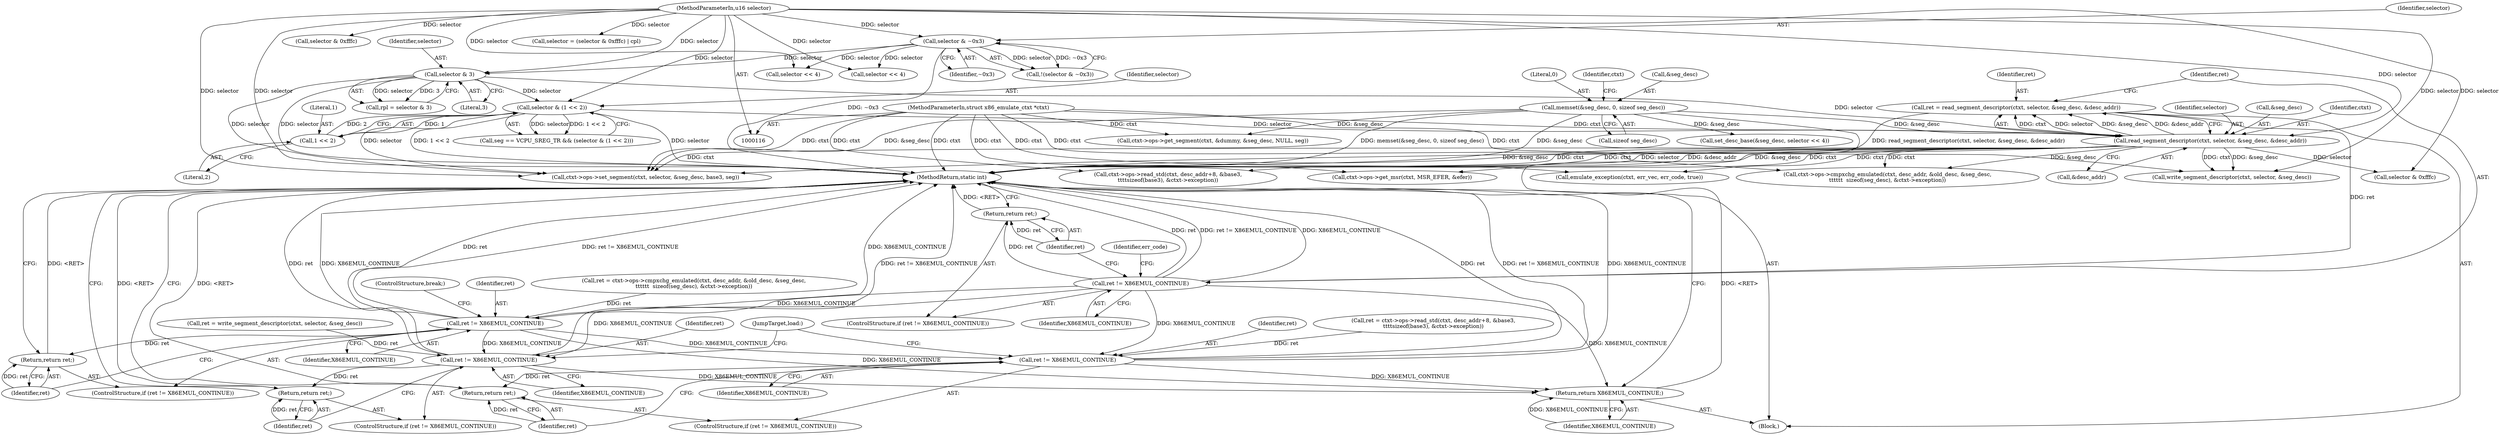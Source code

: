 digraph "0_linux_d1442d85cc30ea75f7d399474ca738e0bc96f715@API" {
"1000264" [label="(Call,ret = read_segment_descriptor(ctxt, selector, &seg_desc, &desc_addr))"];
"1000266" [label="(Call,read_segment_descriptor(ctxt, selector, &seg_desc, &desc_addr))"];
"1000117" [label="(MethodParameterIn,struct x86_emulate_ctxt *ctxt)"];
"1000222" [label="(Call,selector & 3)"];
"1000139" [label="(Call,selector & ~0x3)"];
"1000118" [label="(MethodParameterIn,u16 selector)"];
"1000255" [label="(Call,selector & (1 << 2))"];
"1000257" [label="(Call,1 << 2)"];
"1000149" [label="(Call,memset(&seg_desc, 0, sizeof seg_desc))"];
"1000274" [label="(Call,ret != X86EMUL_CONTINUE)"];
"1000277" [label="(Return,return ret;)"];
"1000447" [label="(Call,ret != X86EMUL_CONTINUE)"];
"1000450" [label="(Return,return ret;)"];
"1000511" [label="(Call,ret != X86EMUL_CONTINUE)"];
"1000514" [label="(Return,return ret;)"];
"1000553" [label="(Return,return X86EMUL_CONTINUE;)"];
"1000540" [label="(Call,ret != X86EMUL_CONTINUE)"];
"1000543" [label="(Return,return ret;)"];
"1000150" [label="(Call,&seg_desc)"];
"1000539" [label="(ControlStructure,if (ret != X86EMUL_CONTINUE))"];
"1000554" [label="(Identifier,X86EMUL_CONTINUE)"];
"1000265" [label="(Identifier,ret)"];
"1000433" [label="(Call,ctxt->ops->cmpxchg_emulated(ctxt, desc_addr, &old_desc, &seg_desc,\n\t\t\t\t\t\t  sizeof(seg_desc), &ctxt->exception))"];
"1000452" [label="(ControlStructure,break;)"];
"1000149" [label="(Call,memset(&seg_desc, 0, sizeof seg_desc))"];
"1000141" [label="(Identifier,~0x3)"];
"1000258" [label="(Literal,1)"];
"1000162" [label="(Call,ctxt->ops->get_segment(ctxt, &dummy, &seg_desc, NULL, seg))"];
"1000153" [label="(Call,sizeof seg_desc)"];
"1000273" [label="(ControlStructure,if (ret != X86EMUL_CONTINUE))"];
"1000268" [label="(Identifier,selector)"];
"1000450" [label="(Return,return ret;)"];
"1000387" [label="(Call,ctxt->ops->get_msr(ctxt, MSR_EFER, &efer))"];
"1000451" [label="(Identifier,ret)"];
"1000277" [label="(Return,return ret;)"];
"1000449" [label="(Identifier,X86EMUL_CONTINUE)"];
"1000400" [label="(Call,selector & 0xfffc)"];
"1000122" [label="(Block,)"];
"1000446" [label="(ControlStructure,if (ret != X86EMUL_CONTINUE))"];
"1000224" [label="(Literal,3)"];
"1000152" [label="(Literal,0)"];
"1000189" [label="(Call,set_desc_base(&seg_desc, selector << 4))"];
"1000542" [label="(Identifier,X86EMUL_CONTINUE)"];
"1000276" [label="(Identifier,X86EMUL_CONTINUE)"];
"1000543" [label="(Return,return ret;)"];
"1000118" [label="(MethodParameterIn,u16 selector)"];
"1000192" [label="(Call,selector << 4)"];
"1000513" [label="(Identifier,X86EMUL_CONTINUE)"];
"1000269" [label="(Call,&seg_desc)"];
"1000448" [label="(Identifier,ret)"];
"1000541" [label="(Identifier,ret)"];
"1000223" [label="(Identifier,selector)"];
"1000510" [label="(ControlStructure,if (ret != X86EMUL_CONTINUE))"];
"1000139" [label="(Call,selector & ~0x3)"];
"1000266" [label="(Call,read_segment_descriptor(ctxt, selector, &seg_desc, &desc_addr))"];
"1000512" [label="(Identifier,ret)"];
"1000275" [label="(Identifier,ret)"];
"1000431" [label="(Call,ret = ctxt->ops->cmpxchg_emulated(ctxt, desc_addr, &old_desc, &seg_desc,\n\t\t\t\t\t\t  sizeof(seg_desc), &ctxt->exception))"];
"1000544" [label="(Identifier,ret)"];
"1000257" [label="(Call,1 << 2)"];
"1000557" [label="(Call,emulate_exception(ctxt, err_vec, err_code, true))"];
"1000264" [label="(Call,ret = read_segment_descriptor(ctxt, selector, &seg_desc, &desc_addr))"];
"1000255" [label="(Call,selector & (1 << 2))"];
"1000553" [label="(Return,return X86EMUL_CONTINUE;)"];
"1000526" [label="(Call,ctxt->ops->read_std(ctxt, desc_addr+8, &base3,\n\t\t\t\tsizeof(base3), &ctxt->exception))"];
"1000546" [label="(Call,ctxt->ops->set_segment(ctxt, selector, &seg_desc, base3, seg))"];
"1000503" [label="(Call,ret = write_segment_descriptor(ctxt, selector, &seg_desc))"];
"1000397" [label="(Call,selector = (selector & 0xfffc) | cpl)"];
"1000562" [label="(MethodReturn,static int)"];
"1000278" [label="(Identifier,ret)"];
"1000267" [label="(Identifier,ctxt)"];
"1000173" [label="(Call,selector << 4)"];
"1000158" [label="(Identifier,ctxt)"];
"1000222" [label="(Call,selector & 3)"];
"1000220" [label="(Call,rpl = selector & 3)"];
"1000138" [label="(Call,!(selector & ~0x3))"];
"1000511" [label="(Call,ret != X86EMUL_CONTINUE)"];
"1000256" [label="(Identifier,selector)"];
"1000271" [label="(Call,&desc_addr)"];
"1000540" [label="(Call,ret != X86EMUL_CONTINUE)"];
"1000524" [label="(Call,ret = ctxt->ops->read_std(ctxt, desc_addr+8, &base3,\n\t\t\t\tsizeof(base3), &ctxt->exception))"];
"1000259" [label="(Literal,2)"];
"1000545" [label="(JumpTarget,load:)"];
"1000140" [label="(Identifier,selector)"];
"1000505" [label="(Call,write_segment_descriptor(ctxt, selector, &seg_desc))"];
"1000515" [label="(Identifier,ret)"];
"1000280" [label="(Identifier,err_code)"];
"1000117" [label="(MethodParameterIn,struct x86_emulate_ctxt *ctxt)"];
"1000281" [label="(Call,selector & 0xfffc)"];
"1000251" [label="(Call,seg == VCPU_SREG_TR && (selector & (1 << 2)))"];
"1000514" [label="(Return,return ret;)"];
"1000274" [label="(Call,ret != X86EMUL_CONTINUE)"];
"1000447" [label="(Call,ret != X86EMUL_CONTINUE)"];
"1000264" -> "1000122"  [label="AST: "];
"1000264" -> "1000266"  [label="CFG: "];
"1000265" -> "1000264"  [label="AST: "];
"1000266" -> "1000264"  [label="AST: "];
"1000275" -> "1000264"  [label="CFG: "];
"1000264" -> "1000562"  [label="DDG: read_segment_descriptor(ctxt, selector, &seg_desc, &desc_addr)"];
"1000266" -> "1000264"  [label="DDG: ctxt"];
"1000266" -> "1000264"  [label="DDG: selector"];
"1000266" -> "1000264"  [label="DDG: &seg_desc"];
"1000266" -> "1000264"  [label="DDG: &desc_addr"];
"1000264" -> "1000274"  [label="DDG: ret"];
"1000266" -> "1000271"  [label="CFG: "];
"1000267" -> "1000266"  [label="AST: "];
"1000268" -> "1000266"  [label="AST: "];
"1000269" -> "1000266"  [label="AST: "];
"1000271" -> "1000266"  [label="AST: "];
"1000266" -> "1000562"  [label="DDG: &seg_desc"];
"1000266" -> "1000562"  [label="DDG: ctxt"];
"1000266" -> "1000562"  [label="DDG: selector"];
"1000266" -> "1000562"  [label="DDG: &desc_addr"];
"1000117" -> "1000266"  [label="DDG: ctxt"];
"1000222" -> "1000266"  [label="DDG: selector"];
"1000255" -> "1000266"  [label="DDG: selector"];
"1000118" -> "1000266"  [label="DDG: selector"];
"1000149" -> "1000266"  [label="DDG: &seg_desc"];
"1000266" -> "1000281"  [label="DDG: selector"];
"1000266" -> "1000387"  [label="DDG: ctxt"];
"1000266" -> "1000433"  [label="DDG: ctxt"];
"1000266" -> "1000433"  [label="DDG: &seg_desc"];
"1000266" -> "1000505"  [label="DDG: ctxt"];
"1000266" -> "1000505"  [label="DDG: &seg_desc"];
"1000266" -> "1000526"  [label="DDG: ctxt"];
"1000266" -> "1000546"  [label="DDG: ctxt"];
"1000266" -> "1000546"  [label="DDG: &seg_desc"];
"1000266" -> "1000557"  [label="DDG: ctxt"];
"1000117" -> "1000116"  [label="AST: "];
"1000117" -> "1000562"  [label="DDG: ctxt"];
"1000117" -> "1000162"  [label="DDG: ctxt"];
"1000117" -> "1000387"  [label="DDG: ctxt"];
"1000117" -> "1000433"  [label="DDG: ctxt"];
"1000117" -> "1000505"  [label="DDG: ctxt"];
"1000117" -> "1000526"  [label="DDG: ctxt"];
"1000117" -> "1000546"  [label="DDG: ctxt"];
"1000117" -> "1000557"  [label="DDG: ctxt"];
"1000222" -> "1000220"  [label="AST: "];
"1000222" -> "1000224"  [label="CFG: "];
"1000223" -> "1000222"  [label="AST: "];
"1000224" -> "1000222"  [label="AST: "];
"1000220" -> "1000222"  [label="CFG: "];
"1000222" -> "1000562"  [label="DDG: selector"];
"1000222" -> "1000220"  [label="DDG: selector"];
"1000222" -> "1000220"  [label="DDG: 3"];
"1000139" -> "1000222"  [label="DDG: selector"];
"1000118" -> "1000222"  [label="DDG: selector"];
"1000222" -> "1000255"  [label="DDG: selector"];
"1000222" -> "1000546"  [label="DDG: selector"];
"1000139" -> "1000138"  [label="AST: "];
"1000139" -> "1000141"  [label="CFG: "];
"1000140" -> "1000139"  [label="AST: "];
"1000141" -> "1000139"  [label="AST: "];
"1000138" -> "1000139"  [label="CFG: "];
"1000139" -> "1000562"  [label="DDG: ~0x3"];
"1000139" -> "1000138"  [label="DDG: selector"];
"1000139" -> "1000138"  [label="DDG: ~0x3"];
"1000118" -> "1000139"  [label="DDG: selector"];
"1000139" -> "1000173"  [label="DDG: selector"];
"1000139" -> "1000192"  [label="DDG: selector"];
"1000118" -> "1000116"  [label="AST: "];
"1000118" -> "1000562"  [label="DDG: selector"];
"1000118" -> "1000173"  [label="DDG: selector"];
"1000118" -> "1000192"  [label="DDG: selector"];
"1000118" -> "1000255"  [label="DDG: selector"];
"1000118" -> "1000281"  [label="DDG: selector"];
"1000118" -> "1000397"  [label="DDG: selector"];
"1000118" -> "1000400"  [label="DDG: selector"];
"1000118" -> "1000505"  [label="DDG: selector"];
"1000118" -> "1000546"  [label="DDG: selector"];
"1000255" -> "1000251"  [label="AST: "];
"1000255" -> "1000257"  [label="CFG: "];
"1000256" -> "1000255"  [label="AST: "];
"1000257" -> "1000255"  [label="AST: "];
"1000251" -> "1000255"  [label="CFG: "];
"1000255" -> "1000562"  [label="DDG: 1 << 2"];
"1000255" -> "1000562"  [label="DDG: selector"];
"1000255" -> "1000251"  [label="DDG: selector"];
"1000255" -> "1000251"  [label="DDG: 1 << 2"];
"1000257" -> "1000255"  [label="DDG: 1"];
"1000257" -> "1000255"  [label="DDG: 2"];
"1000255" -> "1000546"  [label="DDG: selector"];
"1000257" -> "1000259"  [label="CFG: "];
"1000258" -> "1000257"  [label="AST: "];
"1000259" -> "1000257"  [label="AST: "];
"1000149" -> "1000122"  [label="AST: "];
"1000149" -> "1000153"  [label="CFG: "];
"1000150" -> "1000149"  [label="AST: "];
"1000152" -> "1000149"  [label="AST: "];
"1000153" -> "1000149"  [label="AST: "];
"1000158" -> "1000149"  [label="CFG: "];
"1000149" -> "1000562"  [label="DDG: memset(&seg_desc, 0, sizeof seg_desc)"];
"1000149" -> "1000562"  [label="DDG: &seg_desc"];
"1000149" -> "1000162"  [label="DDG: &seg_desc"];
"1000149" -> "1000189"  [label="DDG: &seg_desc"];
"1000149" -> "1000546"  [label="DDG: &seg_desc"];
"1000274" -> "1000273"  [label="AST: "];
"1000274" -> "1000276"  [label="CFG: "];
"1000275" -> "1000274"  [label="AST: "];
"1000276" -> "1000274"  [label="AST: "];
"1000278" -> "1000274"  [label="CFG: "];
"1000280" -> "1000274"  [label="CFG: "];
"1000274" -> "1000562"  [label="DDG: ret"];
"1000274" -> "1000562"  [label="DDG: ret != X86EMUL_CONTINUE"];
"1000274" -> "1000562"  [label="DDG: X86EMUL_CONTINUE"];
"1000274" -> "1000277"  [label="DDG: ret"];
"1000274" -> "1000447"  [label="DDG: X86EMUL_CONTINUE"];
"1000274" -> "1000511"  [label="DDG: X86EMUL_CONTINUE"];
"1000274" -> "1000540"  [label="DDG: X86EMUL_CONTINUE"];
"1000274" -> "1000553"  [label="DDG: X86EMUL_CONTINUE"];
"1000277" -> "1000273"  [label="AST: "];
"1000277" -> "1000278"  [label="CFG: "];
"1000278" -> "1000277"  [label="AST: "];
"1000562" -> "1000277"  [label="CFG: "];
"1000277" -> "1000562"  [label="DDG: <RET>"];
"1000278" -> "1000277"  [label="DDG: ret"];
"1000447" -> "1000446"  [label="AST: "];
"1000447" -> "1000449"  [label="CFG: "];
"1000448" -> "1000447"  [label="AST: "];
"1000449" -> "1000447"  [label="AST: "];
"1000451" -> "1000447"  [label="CFG: "];
"1000452" -> "1000447"  [label="CFG: "];
"1000447" -> "1000562"  [label="DDG: ret != X86EMUL_CONTINUE"];
"1000447" -> "1000562"  [label="DDG: X86EMUL_CONTINUE"];
"1000447" -> "1000562"  [label="DDG: ret"];
"1000431" -> "1000447"  [label="DDG: ret"];
"1000447" -> "1000450"  [label="DDG: ret"];
"1000447" -> "1000511"  [label="DDG: X86EMUL_CONTINUE"];
"1000447" -> "1000540"  [label="DDG: X86EMUL_CONTINUE"];
"1000447" -> "1000553"  [label="DDG: X86EMUL_CONTINUE"];
"1000450" -> "1000446"  [label="AST: "];
"1000450" -> "1000451"  [label="CFG: "];
"1000451" -> "1000450"  [label="AST: "];
"1000562" -> "1000450"  [label="CFG: "];
"1000450" -> "1000562"  [label="DDG: <RET>"];
"1000451" -> "1000450"  [label="DDG: ret"];
"1000511" -> "1000510"  [label="AST: "];
"1000511" -> "1000513"  [label="CFG: "];
"1000512" -> "1000511"  [label="AST: "];
"1000513" -> "1000511"  [label="AST: "];
"1000515" -> "1000511"  [label="CFG: "];
"1000545" -> "1000511"  [label="CFG: "];
"1000511" -> "1000562"  [label="DDG: X86EMUL_CONTINUE"];
"1000511" -> "1000562"  [label="DDG: ret != X86EMUL_CONTINUE"];
"1000511" -> "1000562"  [label="DDG: ret"];
"1000503" -> "1000511"  [label="DDG: ret"];
"1000511" -> "1000514"  [label="DDG: ret"];
"1000511" -> "1000553"  [label="DDG: X86EMUL_CONTINUE"];
"1000514" -> "1000510"  [label="AST: "];
"1000514" -> "1000515"  [label="CFG: "];
"1000515" -> "1000514"  [label="AST: "];
"1000562" -> "1000514"  [label="CFG: "];
"1000514" -> "1000562"  [label="DDG: <RET>"];
"1000515" -> "1000514"  [label="DDG: ret"];
"1000553" -> "1000122"  [label="AST: "];
"1000553" -> "1000554"  [label="CFG: "];
"1000554" -> "1000553"  [label="AST: "];
"1000562" -> "1000553"  [label="CFG: "];
"1000553" -> "1000562"  [label="DDG: <RET>"];
"1000554" -> "1000553"  [label="DDG: X86EMUL_CONTINUE"];
"1000540" -> "1000553"  [label="DDG: X86EMUL_CONTINUE"];
"1000540" -> "1000539"  [label="AST: "];
"1000540" -> "1000542"  [label="CFG: "];
"1000541" -> "1000540"  [label="AST: "];
"1000542" -> "1000540"  [label="AST: "];
"1000544" -> "1000540"  [label="CFG: "];
"1000545" -> "1000540"  [label="CFG: "];
"1000540" -> "1000562"  [label="DDG: ret != X86EMUL_CONTINUE"];
"1000540" -> "1000562"  [label="DDG: X86EMUL_CONTINUE"];
"1000540" -> "1000562"  [label="DDG: ret"];
"1000524" -> "1000540"  [label="DDG: ret"];
"1000540" -> "1000543"  [label="DDG: ret"];
"1000543" -> "1000539"  [label="AST: "];
"1000543" -> "1000544"  [label="CFG: "];
"1000544" -> "1000543"  [label="AST: "];
"1000562" -> "1000543"  [label="CFG: "];
"1000543" -> "1000562"  [label="DDG: <RET>"];
"1000544" -> "1000543"  [label="DDG: ret"];
}
